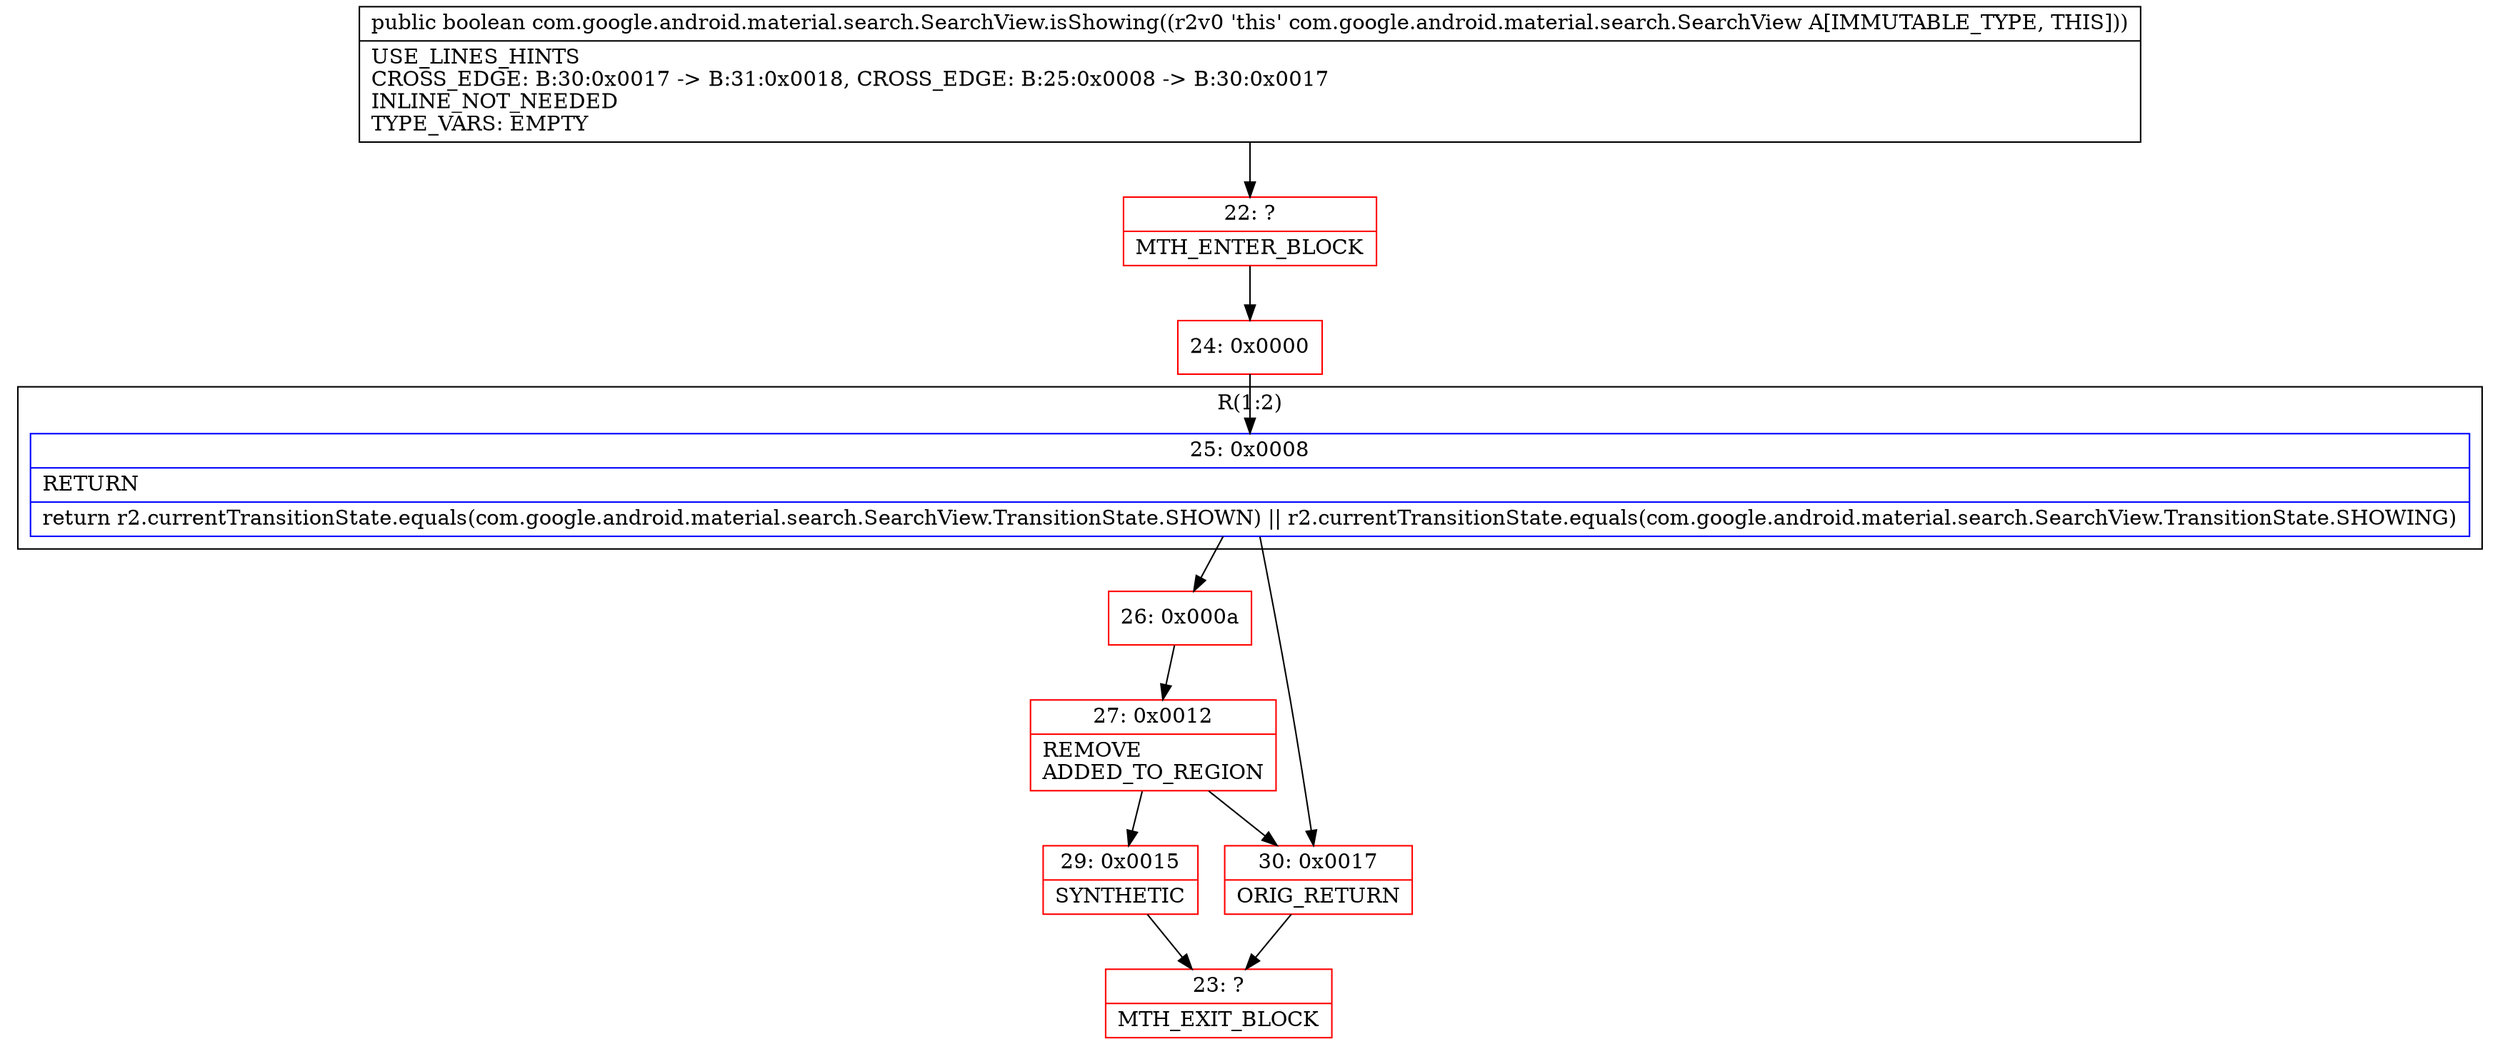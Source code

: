 digraph "CFG forcom.google.android.material.search.SearchView.isShowing()Z" {
subgraph cluster_Region_2091120389 {
label = "R(1:2)";
node [shape=record,color=blue];
Node_25 [shape=record,label="{25\:\ 0x0008|RETURN\l|return r2.currentTransitionState.equals(com.google.android.material.search.SearchView.TransitionState.SHOWN) \|\| r2.currentTransitionState.equals(com.google.android.material.search.SearchView.TransitionState.SHOWING)\l}"];
}
Node_22 [shape=record,color=red,label="{22\:\ ?|MTH_ENTER_BLOCK\l}"];
Node_24 [shape=record,color=red,label="{24\:\ 0x0000}"];
Node_26 [shape=record,color=red,label="{26\:\ 0x000a}"];
Node_27 [shape=record,color=red,label="{27\:\ 0x0012|REMOVE\lADDED_TO_REGION\l}"];
Node_29 [shape=record,color=red,label="{29\:\ 0x0015|SYNTHETIC\l}"];
Node_23 [shape=record,color=red,label="{23\:\ ?|MTH_EXIT_BLOCK\l}"];
Node_30 [shape=record,color=red,label="{30\:\ 0x0017|ORIG_RETURN\l}"];
MethodNode[shape=record,label="{public boolean com.google.android.material.search.SearchView.isShowing((r2v0 'this' com.google.android.material.search.SearchView A[IMMUTABLE_TYPE, THIS]))  | USE_LINES_HINTS\lCROSS_EDGE: B:30:0x0017 \-\> B:31:0x0018, CROSS_EDGE: B:25:0x0008 \-\> B:30:0x0017\lINLINE_NOT_NEEDED\lTYPE_VARS: EMPTY\l}"];
MethodNode -> Node_22;Node_25 -> Node_26;
Node_25 -> Node_30;
Node_22 -> Node_24;
Node_24 -> Node_25;
Node_26 -> Node_27;
Node_27 -> Node_29;
Node_27 -> Node_30;
Node_29 -> Node_23;
Node_30 -> Node_23;
}

